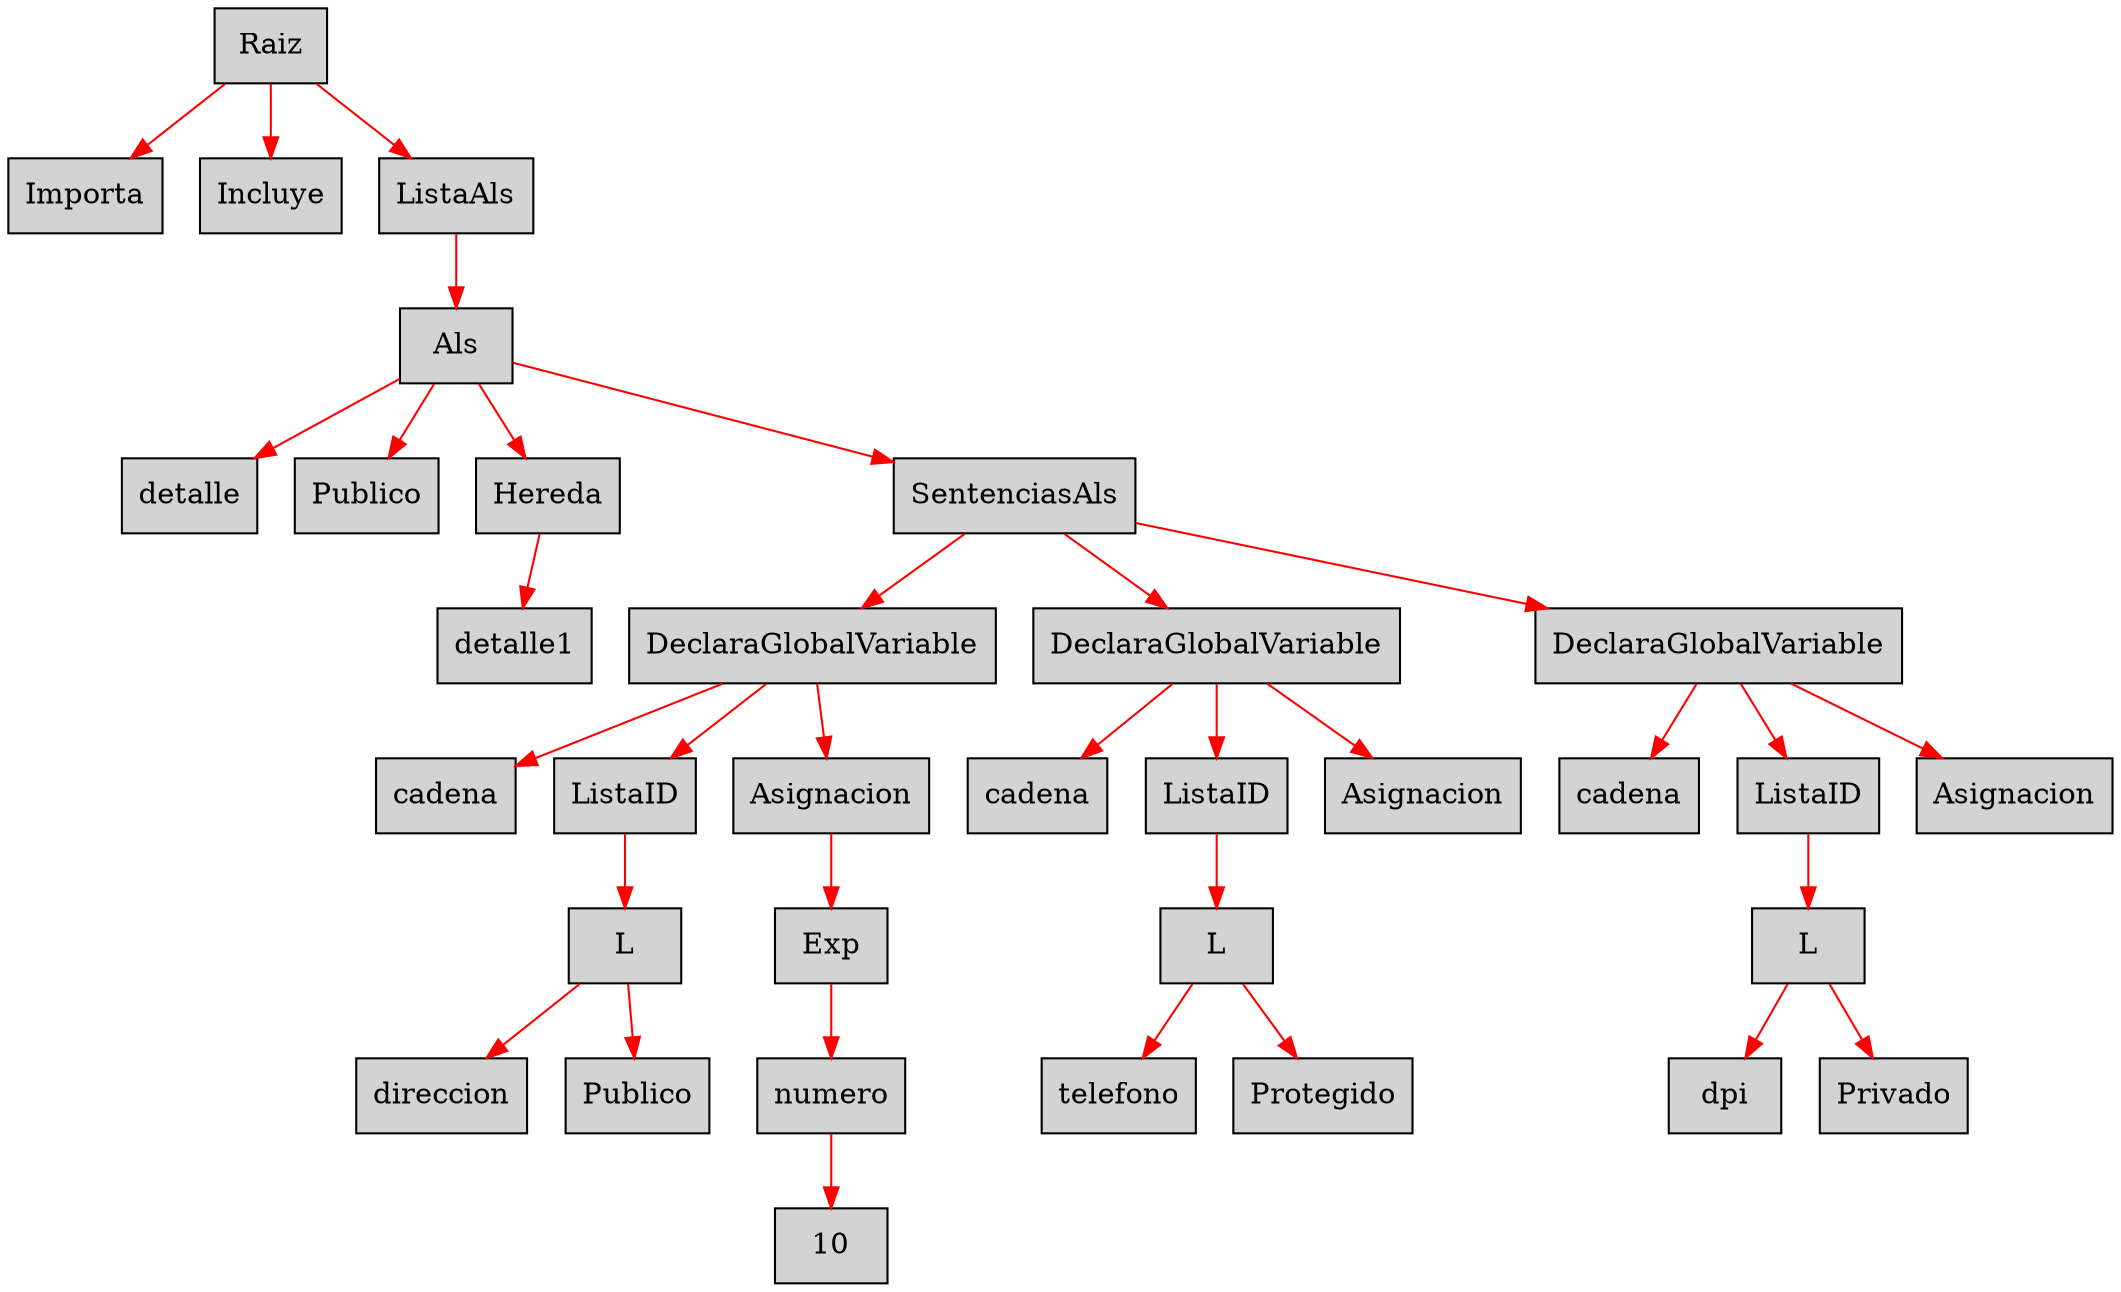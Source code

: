 digraph G {node[shape=box, style=filled]; edge[color=red]
node1274231073[label="Raiz"];
 node1274231073->node1520707337;node1520707337[label="Importa"];
 node1274231073->node1640090583;node1640090583[label="Incluye"];
 node1274231073->node1159980739;node1159980739[label="ListaAls"];
 node1159980739->node399242615;node399242615[label="Als"];
 node399242615->node1823212776;node1823212776[label="detalle"];
 node399242615->node64812505;node64812505[label="Publico"];
 node399242615->node1494425247;node1494425247[label="Hereda"];
 node1494425247->node289089671;node289089671[label="detalle1"];
 node399242615->node490534156;node490534156[label="SentenciasAls"];
 node490534156->node2041231695;node2041231695[label="DeclaraGlobalVariable"];
 node2041231695->node940353283;node940353283[label="cadena"];
 node2041231695->node1882972053;node1882972053[label="ListaID"];
 node1882972053->node173391883;node173391883[label="L"];
 node173391883->node647585999;node647585999[label="direccion"];
 node173391883->node2071003040;node2071003040[label="Publico"];
 node2041231695->node1436106796;node1436106796[label="Asignacion"];
 node1436106796->node1902675724;node1902675724[label="Exp"];
 node1902675724->node479862518;node479862518[label="numero"];
 node479862518->node1626046266;node1626046266[label="10"];
 node490534156->node2146224939;node2146224939[label="DeclaraGlobalVariable"];
 node2146224939->node1242129213;node1242129213[label="cadena"];
 node2146224939->node103328036;node103328036[label="ListaID"];
 node103328036->node1023480948;node1023480948[label="L"];
 node1023480948->node606942572;node606942572[label="telefono"];
 node1023480948->node624736863;node624736863[label="Protegido"];
 node2146224939->node1713260117;node1713260117[label="Asignacion"];
 node490534156->node1401506902;node1401506902[label="DeclaraGlobalVariable"];
 node1401506902->node516064542;node516064542[label="cadena"];
 node1401506902->node1584147163;node1584147163[label="ListaID"];
 node1584147163->node1247077293;node1247077293[label="L"];
 node1247077293->node1395064141;node1395064141[label="dpi"];
 node1247077293->node1506179138;node1506179138[label="Privado"];
 node1401506902->node1724099411;node1724099411[label="Asignacion"];

}

